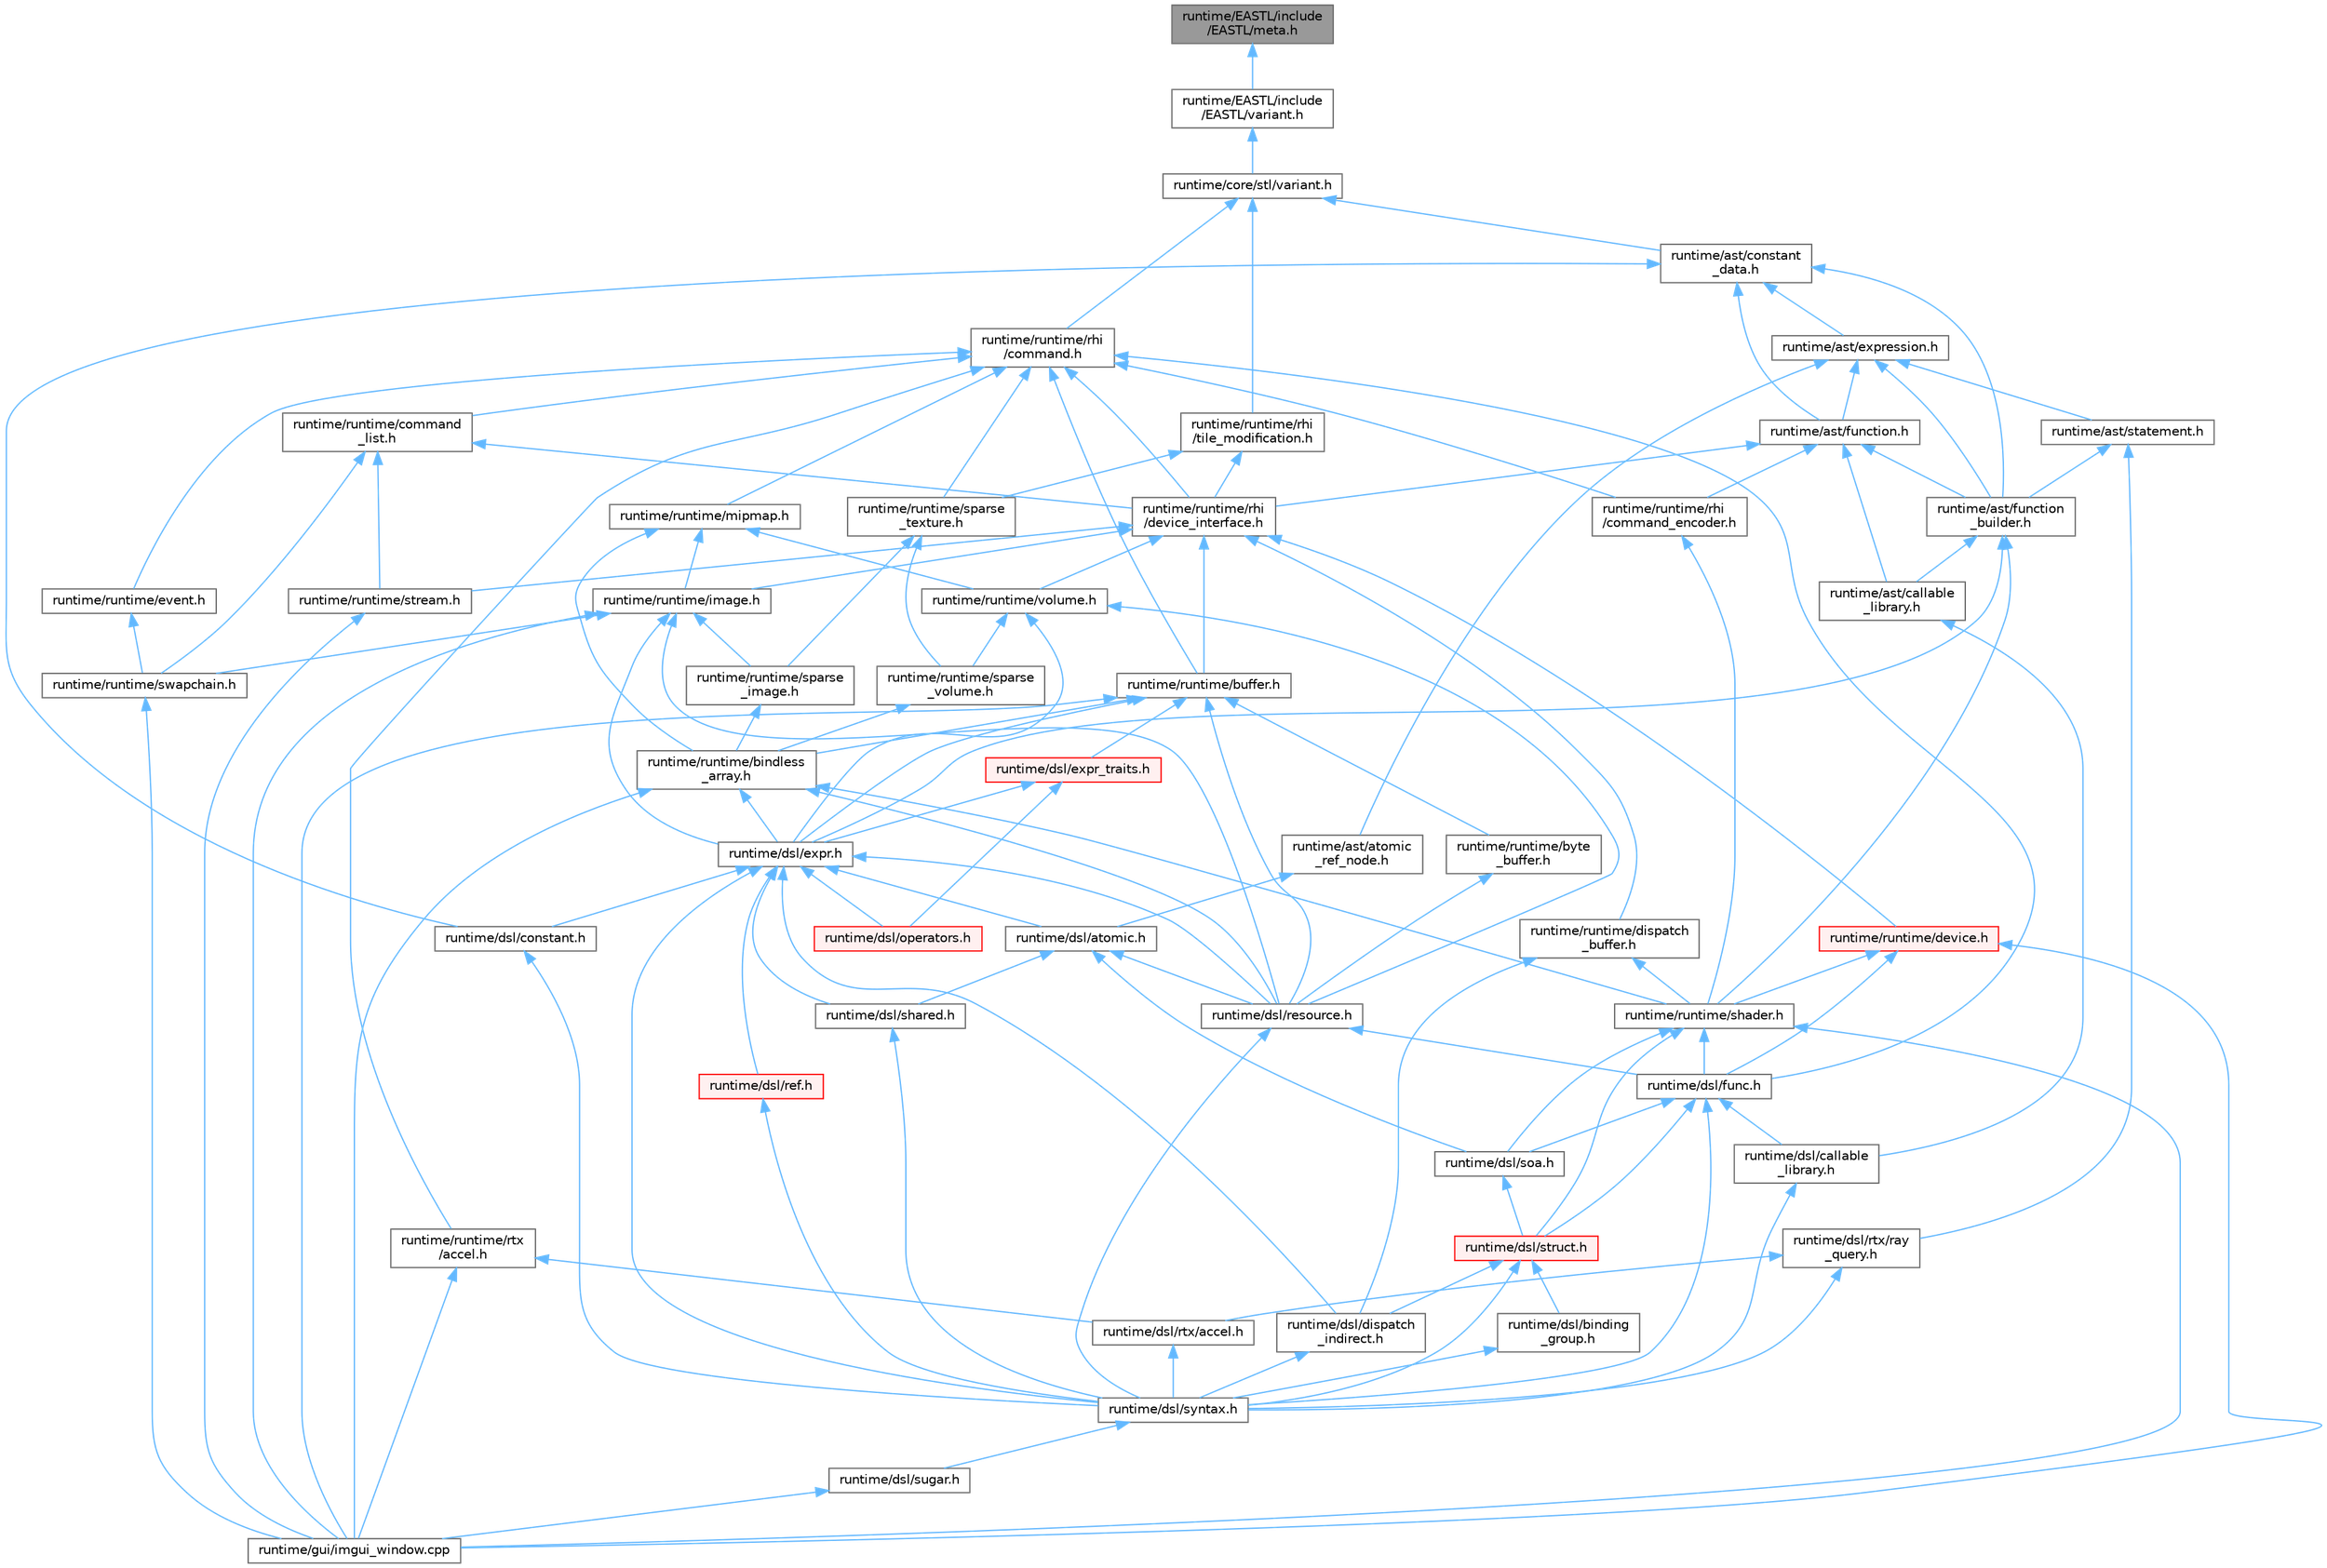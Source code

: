 digraph "runtime/EASTL/include/EASTL/meta.h"
{
 // LATEX_PDF_SIZE
  bgcolor="transparent";
  edge [fontname=Helvetica,fontsize=10,labelfontname=Helvetica,labelfontsize=10];
  node [fontname=Helvetica,fontsize=10,shape=box,height=0.2,width=0.4];
  Node1 [id="Node000001",label="runtime/EASTL/include\l/EASTL/meta.h",height=0.2,width=0.4,color="gray40", fillcolor="grey60", style="filled", fontcolor="black",tooltip=" "];
  Node1 -> Node2 [id="edge1_Node000001_Node000002",dir="back",color="steelblue1",style="solid",tooltip=" "];
  Node2 [id="Node000002",label="runtime/EASTL/include\l/EASTL/variant.h",height=0.2,width=0.4,color="grey40", fillcolor="white", style="filled",URL="$_e_a_s_t_l_2include_2_e_a_s_t_l_2variant_8h.html",tooltip=" "];
  Node2 -> Node3 [id="edge2_Node000002_Node000003",dir="back",color="steelblue1",style="solid",tooltip=" "];
  Node3 [id="Node000003",label="runtime/core/stl/variant.h",height=0.2,width=0.4,color="grey40", fillcolor="white", style="filled",URL="$core_2stl_2variant_8h.html",tooltip=" "];
  Node3 -> Node4 [id="edge3_Node000003_Node000004",dir="back",color="steelblue1",style="solid",tooltip=" "];
  Node4 [id="Node000004",label="runtime/ast/constant\l_data.h",height=0.2,width=0.4,color="grey40", fillcolor="white", style="filled",URL="$constant__data_8h.html",tooltip=" "];
  Node4 -> Node5 [id="edge4_Node000004_Node000005",dir="back",color="steelblue1",style="solid",tooltip=" "];
  Node5 [id="Node000005",label="runtime/ast/expression.h",height=0.2,width=0.4,color="grey40", fillcolor="white", style="filled",URL="$expression_8h.html",tooltip=" "];
  Node5 -> Node6 [id="edge5_Node000005_Node000006",dir="back",color="steelblue1",style="solid",tooltip=" "];
  Node6 [id="Node000006",label="runtime/ast/atomic\l_ref_node.h",height=0.2,width=0.4,color="grey40", fillcolor="white", style="filled",URL="$atomic__ref__node_8h.html",tooltip=" "];
  Node6 -> Node7 [id="edge6_Node000006_Node000007",dir="back",color="steelblue1",style="solid",tooltip=" "];
  Node7 [id="Node000007",label="runtime/dsl/atomic.h",height=0.2,width=0.4,color="grey40", fillcolor="white", style="filled",URL="$dsl_2atomic_8h.html",tooltip=" "];
  Node7 -> Node8 [id="edge7_Node000007_Node000008",dir="back",color="steelblue1",style="solid",tooltip=" "];
  Node8 [id="Node000008",label="runtime/dsl/resource.h",height=0.2,width=0.4,color="grey40", fillcolor="white", style="filled",URL="$dsl_2resource_8h.html",tooltip=" "];
  Node8 -> Node9 [id="edge8_Node000008_Node000009",dir="back",color="steelblue1",style="solid",tooltip=" "];
  Node9 [id="Node000009",label="runtime/dsl/func.h",height=0.2,width=0.4,color="grey40", fillcolor="white", style="filled",URL="$func_8h.html",tooltip=" "];
  Node9 -> Node10 [id="edge9_Node000009_Node000010",dir="back",color="steelblue1",style="solid",tooltip=" "];
  Node10 [id="Node000010",label="runtime/dsl/callable\l_library.h",height=0.2,width=0.4,color="grey40", fillcolor="white", style="filled",URL="$dsl_2callable__library_8h.html",tooltip=" "];
  Node10 -> Node11 [id="edge10_Node000010_Node000011",dir="back",color="steelblue1",style="solid",tooltip=" "];
  Node11 [id="Node000011",label="runtime/dsl/syntax.h",height=0.2,width=0.4,color="grey40", fillcolor="white", style="filled",URL="$syntax_8h.html",tooltip=" "];
  Node11 -> Node12 [id="edge11_Node000011_Node000012",dir="back",color="steelblue1",style="solid",tooltip=" "];
  Node12 [id="Node000012",label="runtime/dsl/sugar.h",height=0.2,width=0.4,color="grey40", fillcolor="white", style="filled",URL="$sugar_8h.html",tooltip=" "];
  Node12 -> Node13 [id="edge12_Node000012_Node000013",dir="back",color="steelblue1",style="solid",tooltip=" "];
  Node13 [id="Node000013",label="runtime/gui/imgui_window.cpp",height=0.2,width=0.4,color="grey40", fillcolor="white", style="filled",URL="$imgui__window_8cpp.html",tooltip=" "];
  Node9 -> Node14 [id="edge13_Node000009_Node000014",dir="back",color="steelblue1",style="solid",tooltip=" "];
  Node14 [id="Node000014",label="runtime/dsl/soa.h",height=0.2,width=0.4,color="grey40", fillcolor="white", style="filled",URL="$soa_8h.html",tooltip=" "];
  Node14 -> Node15 [id="edge14_Node000014_Node000015",dir="back",color="steelblue1",style="solid",tooltip=" "];
  Node15 [id="Node000015",label="runtime/dsl/struct.h",height=0.2,width=0.4,color="red", fillcolor="#FFF0F0", style="filled",URL="$struct_8h.html",tooltip=" "];
  Node15 -> Node16 [id="edge15_Node000015_Node000016",dir="back",color="steelblue1",style="solid",tooltip=" "];
  Node16 [id="Node000016",label="runtime/dsl/binding\l_group.h",height=0.2,width=0.4,color="grey40", fillcolor="white", style="filled",URL="$binding__group_8h.html",tooltip=" "];
  Node16 -> Node11 [id="edge16_Node000016_Node000011",dir="back",color="steelblue1",style="solid",tooltip=" "];
  Node15 -> Node17 [id="edge17_Node000015_Node000017",dir="back",color="steelblue1",style="solid",tooltip=" "];
  Node17 [id="Node000017",label="runtime/dsl/dispatch\l_indirect.h",height=0.2,width=0.4,color="grey40", fillcolor="white", style="filled",URL="$dispatch__indirect_8h.html",tooltip=" "];
  Node17 -> Node11 [id="edge18_Node000017_Node000011",dir="back",color="steelblue1",style="solid",tooltip=" "];
  Node15 -> Node11 [id="edge19_Node000015_Node000011",dir="back",color="steelblue1",style="solid",tooltip=" "];
  Node9 -> Node15 [id="edge20_Node000009_Node000015",dir="back",color="steelblue1",style="solid",tooltip=" "];
  Node9 -> Node11 [id="edge21_Node000009_Node000011",dir="back",color="steelblue1",style="solid",tooltip=" "];
  Node8 -> Node11 [id="edge22_Node000008_Node000011",dir="back",color="steelblue1",style="solid",tooltip=" "];
  Node7 -> Node25 [id="edge23_Node000007_Node000025",dir="back",color="steelblue1",style="solid",tooltip=" "];
  Node25 [id="Node000025",label="runtime/dsl/shared.h",height=0.2,width=0.4,color="grey40", fillcolor="white", style="filled",URL="$shared_8h.html",tooltip=" "];
  Node25 -> Node11 [id="edge24_Node000025_Node000011",dir="back",color="steelblue1",style="solid",tooltip=" "];
  Node7 -> Node14 [id="edge25_Node000007_Node000014",dir="back",color="steelblue1",style="solid",tooltip=" "];
  Node5 -> Node26 [id="edge26_Node000005_Node000026",dir="back",color="steelblue1",style="solid",tooltip=" "];
  Node26 [id="Node000026",label="runtime/ast/function.h",height=0.2,width=0.4,color="grey40", fillcolor="white", style="filled",URL="$ast_2function_8h.html",tooltip=" "];
  Node26 -> Node27 [id="edge27_Node000026_Node000027",dir="back",color="steelblue1",style="solid",tooltip=" "];
  Node27 [id="Node000027",label="runtime/ast/callable\l_library.h",height=0.2,width=0.4,color="grey40", fillcolor="white", style="filled",URL="$ast_2callable__library_8h.html",tooltip=" "];
  Node27 -> Node10 [id="edge28_Node000027_Node000010",dir="back",color="steelblue1",style="solid",tooltip=" "];
  Node26 -> Node28 [id="edge29_Node000026_Node000028",dir="back",color="steelblue1",style="solid",tooltip=" "];
  Node28 [id="Node000028",label="runtime/ast/function\l_builder.h",height=0.2,width=0.4,color="grey40", fillcolor="white", style="filled",URL="$function__builder_8h.html",tooltip=" "];
  Node28 -> Node27 [id="edge30_Node000028_Node000027",dir="back",color="steelblue1",style="solid",tooltip=" "];
  Node28 -> Node29 [id="edge31_Node000028_Node000029",dir="back",color="steelblue1",style="solid",tooltip=" "];
  Node29 [id="Node000029",label="runtime/dsl/expr.h",height=0.2,width=0.4,color="grey40", fillcolor="white", style="filled",URL="$expr_8h.html",tooltip=" "];
  Node29 -> Node7 [id="edge32_Node000029_Node000007",dir="back",color="steelblue1",style="solid",tooltip=" "];
  Node29 -> Node30 [id="edge33_Node000029_Node000030",dir="back",color="steelblue1",style="solid",tooltip=" "];
  Node30 [id="Node000030",label="runtime/dsl/constant.h",height=0.2,width=0.4,color="grey40", fillcolor="white", style="filled",URL="$constant_8h.html",tooltip=" "];
  Node30 -> Node11 [id="edge34_Node000030_Node000011",dir="back",color="steelblue1",style="solid",tooltip=" "];
  Node29 -> Node17 [id="edge35_Node000029_Node000017",dir="back",color="steelblue1",style="solid",tooltip=" "];
  Node29 -> Node31 [id="edge36_Node000029_Node000031",dir="back",color="steelblue1",style="solid",tooltip=" "];
  Node31 [id="Node000031",label="runtime/dsl/operators.h",height=0.2,width=0.4,color="red", fillcolor="#FFF0F0", style="filled",URL="$operators_8h.html",tooltip=" "];
  Node29 -> Node36 [id="edge37_Node000029_Node000036",dir="back",color="steelblue1",style="solid",tooltip=" "];
  Node36 [id="Node000036",label="runtime/dsl/ref.h",height=0.2,width=0.4,color="red", fillcolor="#FFF0F0", style="filled",URL="$ref_8h.html",tooltip=" "];
  Node36 -> Node11 [id="edge38_Node000036_Node000011",dir="back",color="steelblue1",style="solid",tooltip=" "];
  Node29 -> Node8 [id="edge39_Node000029_Node000008",dir="back",color="steelblue1",style="solid",tooltip=" "];
  Node29 -> Node25 [id="edge40_Node000029_Node000025",dir="back",color="steelblue1",style="solid",tooltip=" "];
  Node29 -> Node11 [id="edge41_Node000029_Node000011",dir="back",color="steelblue1",style="solid",tooltip=" "];
  Node28 -> Node39 [id="edge42_Node000028_Node000039",dir="back",color="steelblue1",style="solid",tooltip=" "];
  Node39 [id="Node000039",label="runtime/runtime/shader.h",height=0.2,width=0.4,color="grey40", fillcolor="white", style="filled",URL="$shader_8h.html",tooltip=" "];
  Node39 -> Node9 [id="edge43_Node000039_Node000009",dir="back",color="steelblue1",style="solid",tooltip=" "];
  Node39 -> Node14 [id="edge44_Node000039_Node000014",dir="back",color="steelblue1",style="solid",tooltip=" "];
  Node39 -> Node15 [id="edge45_Node000039_Node000015",dir="back",color="steelblue1",style="solid",tooltip=" "];
  Node39 -> Node13 [id="edge46_Node000039_Node000013",dir="back",color="steelblue1",style="solid",tooltip=" "];
  Node26 -> Node40 [id="edge47_Node000026_Node000040",dir="back",color="steelblue1",style="solid",tooltip=" "];
  Node40 [id="Node000040",label="runtime/runtime/rhi\l/command_encoder.h",height=0.2,width=0.4,color="grey40", fillcolor="white", style="filled",URL="$command__encoder_8h.html",tooltip=" "];
  Node40 -> Node39 [id="edge48_Node000040_Node000039",dir="back",color="steelblue1",style="solid",tooltip=" "];
  Node26 -> Node41 [id="edge49_Node000026_Node000041",dir="back",color="steelblue1",style="solid",tooltip=" "];
  Node41 [id="Node000041",label="runtime/runtime/rhi\l/device_interface.h",height=0.2,width=0.4,color="grey40", fillcolor="white", style="filled",URL="$device__interface_8h.html",tooltip=" "];
  Node41 -> Node42 [id="edge50_Node000041_Node000042",dir="back",color="steelblue1",style="solid",tooltip=" "];
  Node42 [id="Node000042",label="runtime/runtime/buffer.h",height=0.2,width=0.4,color="grey40", fillcolor="white", style="filled",URL="$buffer_8h.html",tooltip=" "];
  Node42 -> Node29 [id="edge51_Node000042_Node000029",dir="back",color="steelblue1",style="solid",tooltip=" "];
  Node42 -> Node43 [id="edge52_Node000042_Node000043",dir="back",color="steelblue1",style="solid",tooltip=" "];
  Node43 [id="Node000043",label="runtime/dsl/expr_traits.h",height=0.2,width=0.4,color="red", fillcolor="#FFF0F0", style="filled",URL="$expr__traits_8h.html",tooltip=" "];
  Node43 -> Node29 [id="edge53_Node000043_Node000029",dir="back",color="steelblue1",style="solid",tooltip=" "];
  Node43 -> Node31 [id="edge54_Node000043_Node000031",dir="back",color="steelblue1",style="solid",tooltip=" "];
  Node42 -> Node8 [id="edge55_Node000042_Node000008",dir="back",color="steelblue1",style="solid",tooltip=" "];
  Node42 -> Node13 [id="edge56_Node000042_Node000013",dir="back",color="steelblue1",style="solid",tooltip=" "];
  Node42 -> Node44 [id="edge57_Node000042_Node000044",dir="back",color="steelblue1",style="solid",tooltip=" "];
  Node44 [id="Node000044",label="runtime/runtime/bindless\l_array.h",height=0.2,width=0.4,color="grey40", fillcolor="white", style="filled",URL="$bindless__array_8h.html",tooltip=" "];
  Node44 -> Node29 [id="edge58_Node000044_Node000029",dir="back",color="steelblue1",style="solid",tooltip=" "];
  Node44 -> Node8 [id="edge59_Node000044_Node000008",dir="back",color="steelblue1",style="solid",tooltip=" "];
  Node44 -> Node13 [id="edge60_Node000044_Node000013",dir="back",color="steelblue1",style="solid",tooltip=" "];
  Node44 -> Node39 [id="edge61_Node000044_Node000039",dir="back",color="steelblue1",style="solid",tooltip=" "];
  Node42 -> Node45 [id="edge62_Node000042_Node000045",dir="back",color="steelblue1",style="solid",tooltip=" "];
  Node45 [id="Node000045",label="runtime/runtime/byte\l_buffer.h",height=0.2,width=0.4,color="grey40", fillcolor="white", style="filled",URL="$byte__buffer_8h.html",tooltip=" "];
  Node45 -> Node8 [id="edge63_Node000045_Node000008",dir="back",color="steelblue1",style="solid",tooltip=" "];
  Node41 -> Node46 [id="edge64_Node000041_Node000046",dir="back",color="steelblue1",style="solid",tooltip=" "];
  Node46 [id="Node000046",label="runtime/runtime/device.h",height=0.2,width=0.4,color="red", fillcolor="#FFF0F0", style="filled",URL="$device_8h.html",tooltip=" "];
  Node46 -> Node9 [id="edge65_Node000046_Node000009",dir="back",color="steelblue1",style="solid",tooltip=" "];
  Node46 -> Node13 [id="edge66_Node000046_Node000013",dir="back",color="steelblue1",style="solid",tooltip=" "];
  Node46 -> Node39 [id="edge67_Node000046_Node000039",dir="back",color="steelblue1",style="solid",tooltip=" "];
  Node41 -> Node48 [id="edge68_Node000041_Node000048",dir="back",color="steelblue1",style="solid",tooltip=" "];
  Node48 [id="Node000048",label="runtime/runtime/dispatch\l_buffer.h",height=0.2,width=0.4,color="grey40", fillcolor="white", style="filled",URL="$dispatch__buffer_8h.html",tooltip=" "];
  Node48 -> Node17 [id="edge69_Node000048_Node000017",dir="back",color="steelblue1",style="solid",tooltip=" "];
  Node48 -> Node39 [id="edge70_Node000048_Node000039",dir="back",color="steelblue1",style="solid",tooltip=" "];
  Node41 -> Node49 [id="edge71_Node000041_Node000049",dir="back",color="steelblue1",style="solid",tooltip=" "];
  Node49 [id="Node000049",label="runtime/runtime/image.h",height=0.2,width=0.4,color="grey40", fillcolor="white", style="filled",URL="$image_8h.html",tooltip=" "];
  Node49 -> Node29 [id="edge72_Node000049_Node000029",dir="back",color="steelblue1",style="solid",tooltip=" "];
  Node49 -> Node8 [id="edge73_Node000049_Node000008",dir="back",color="steelblue1",style="solid",tooltip=" "];
  Node49 -> Node13 [id="edge74_Node000049_Node000013",dir="back",color="steelblue1",style="solid",tooltip=" "];
  Node49 -> Node50 [id="edge75_Node000049_Node000050",dir="back",color="steelblue1",style="solid",tooltip=" "];
  Node50 [id="Node000050",label="runtime/runtime/sparse\l_image.h",height=0.2,width=0.4,color="grey40", fillcolor="white", style="filled",URL="$sparse__image_8h.html",tooltip=" "];
  Node50 -> Node44 [id="edge76_Node000050_Node000044",dir="back",color="steelblue1",style="solid",tooltip=" "];
  Node49 -> Node51 [id="edge77_Node000049_Node000051",dir="back",color="steelblue1",style="solid",tooltip=" "];
  Node51 [id="Node000051",label="runtime/runtime/swapchain.h",height=0.2,width=0.4,color="grey40", fillcolor="white", style="filled",URL="$swapchain_8h.html",tooltip=" "];
  Node51 -> Node13 [id="edge78_Node000051_Node000013",dir="back",color="steelblue1",style="solid",tooltip=" "];
  Node41 -> Node52 [id="edge79_Node000041_Node000052",dir="back",color="steelblue1",style="solid",tooltip=" "];
  Node52 [id="Node000052",label="runtime/runtime/stream.h",height=0.2,width=0.4,color="grey40", fillcolor="white", style="filled",URL="$stream_8h.html",tooltip=" "];
  Node52 -> Node13 [id="edge80_Node000052_Node000013",dir="back",color="steelblue1",style="solid",tooltip=" "];
  Node41 -> Node53 [id="edge81_Node000041_Node000053",dir="back",color="steelblue1",style="solid",tooltip=" "];
  Node53 [id="Node000053",label="runtime/runtime/volume.h",height=0.2,width=0.4,color="grey40", fillcolor="white", style="filled",URL="$volume_8h.html",tooltip=" "];
  Node53 -> Node29 [id="edge82_Node000053_Node000029",dir="back",color="steelblue1",style="solid",tooltip=" "];
  Node53 -> Node8 [id="edge83_Node000053_Node000008",dir="back",color="steelblue1",style="solid",tooltip=" "];
  Node53 -> Node54 [id="edge84_Node000053_Node000054",dir="back",color="steelblue1",style="solid",tooltip=" "];
  Node54 [id="Node000054",label="runtime/runtime/sparse\l_volume.h",height=0.2,width=0.4,color="grey40", fillcolor="white", style="filled",URL="$sparse__volume_8h.html",tooltip=" "];
  Node54 -> Node44 [id="edge85_Node000054_Node000044",dir="back",color="steelblue1",style="solid",tooltip=" "];
  Node5 -> Node28 [id="edge86_Node000005_Node000028",dir="back",color="steelblue1",style="solid",tooltip=" "];
  Node5 -> Node55 [id="edge87_Node000005_Node000055",dir="back",color="steelblue1",style="solid",tooltip=" "];
  Node55 [id="Node000055",label="runtime/ast/statement.h",height=0.2,width=0.4,color="grey40", fillcolor="white", style="filled",URL="$statement_8h.html",tooltip=" "];
  Node55 -> Node28 [id="edge88_Node000055_Node000028",dir="back",color="steelblue1",style="solid",tooltip=" "];
  Node55 -> Node21 [id="edge89_Node000055_Node000021",dir="back",color="steelblue1",style="solid",tooltip=" "];
  Node21 [id="Node000021",label="runtime/dsl/rtx/ray\l_query.h",height=0.2,width=0.4,color="grey40", fillcolor="white", style="filled",URL="$ray__query_8h.html",tooltip=" "];
  Node21 -> Node20 [id="edge90_Node000021_Node000020",dir="back",color="steelblue1",style="solid",tooltip=" "];
  Node20 [id="Node000020",label="runtime/dsl/rtx/accel.h",height=0.2,width=0.4,color="grey40", fillcolor="white", style="filled",URL="$dsl_2rtx_2accel_8h.html",tooltip=" "];
  Node20 -> Node11 [id="edge91_Node000020_Node000011",dir="back",color="steelblue1",style="solid",tooltip=" "];
  Node21 -> Node11 [id="edge92_Node000021_Node000011",dir="back",color="steelblue1",style="solid",tooltip=" "];
  Node4 -> Node26 [id="edge93_Node000004_Node000026",dir="back",color="steelblue1",style="solid",tooltip=" "];
  Node4 -> Node28 [id="edge94_Node000004_Node000028",dir="back",color="steelblue1",style="solid",tooltip=" "];
  Node4 -> Node30 [id="edge95_Node000004_Node000030",dir="back",color="steelblue1",style="solid",tooltip=" "];
  Node3 -> Node56 [id="edge96_Node000003_Node000056",dir="back",color="steelblue1",style="solid",tooltip=" "];
  Node56 [id="Node000056",label="runtime/runtime/rhi\l/command.h",height=0.2,width=0.4,color="grey40", fillcolor="white", style="filled",URL="$command_8h.html",tooltip=" "];
  Node56 -> Node9 [id="edge97_Node000056_Node000009",dir="back",color="steelblue1",style="solid",tooltip=" "];
  Node56 -> Node42 [id="edge98_Node000056_Node000042",dir="back",color="steelblue1",style="solid",tooltip=" "];
  Node56 -> Node57 [id="edge99_Node000056_Node000057",dir="back",color="steelblue1",style="solid",tooltip=" "];
  Node57 [id="Node000057",label="runtime/runtime/command\l_list.h",height=0.2,width=0.4,color="grey40", fillcolor="white", style="filled",URL="$command__list_8h.html",tooltip=" "];
  Node57 -> Node41 [id="edge100_Node000057_Node000041",dir="back",color="steelblue1",style="solid",tooltip=" "];
  Node57 -> Node52 [id="edge101_Node000057_Node000052",dir="back",color="steelblue1",style="solid",tooltip=" "];
  Node57 -> Node51 [id="edge102_Node000057_Node000051",dir="back",color="steelblue1",style="solid",tooltip=" "];
  Node56 -> Node58 [id="edge103_Node000056_Node000058",dir="back",color="steelblue1",style="solid",tooltip=" "];
  Node58 [id="Node000058",label="runtime/runtime/event.h",height=0.2,width=0.4,color="grey40", fillcolor="white", style="filled",URL="$event_8h.html",tooltip=" "];
  Node58 -> Node51 [id="edge104_Node000058_Node000051",dir="back",color="steelblue1",style="solid",tooltip=" "];
  Node56 -> Node59 [id="edge105_Node000056_Node000059",dir="back",color="steelblue1",style="solid",tooltip=" "];
  Node59 [id="Node000059",label="runtime/runtime/mipmap.h",height=0.2,width=0.4,color="grey40", fillcolor="white", style="filled",URL="$mipmap_8h.html",tooltip=" "];
  Node59 -> Node44 [id="edge106_Node000059_Node000044",dir="back",color="steelblue1",style="solid",tooltip=" "];
  Node59 -> Node49 [id="edge107_Node000059_Node000049",dir="back",color="steelblue1",style="solid",tooltip=" "];
  Node59 -> Node53 [id="edge108_Node000059_Node000053",dir="back",color="steelblue1",style="solid",tooltip=" "];
  Node56 -> Node40 [id="edge109_Node000056_Node000040",dir="back",color="steelblue1",style="solid",tooltip=" "];
  Node56 -> Node41 [id="edge110_Node000056_Node000041",dir="back",color="steelblue1",style="solid",tooltip=" "];
  Node56 -> Node60 [id="edge111_Node000056_Node000060",dir="back",color="steelblue1",style="solid",tooltip=" "];
  Node60 [id="Node000060",label="runtime/runtime/rtx\l/accel.h",height=0.2,width=0.4,color="grey40", fillcolor="white", style="filled",URL="$runtime_2rtx_2accel_8h.html",tooltip=" "];
  Node60 -> Node20 [id="edge112_Node000060_Node000020",dir="back",color="steelblue1",style="solid",tooltip=" "];
  Node60 -> Node13 [id="edge113_Node000060_Node000013",dir="back",color="steelblue1",style="solid",tooltip=" "];
  Node56 -> Node61 [id="edge114_Node000056_Node000061",dir="back",color="steelblue1",style="solid",tooltip=" "];
  Node61 [id="Node000061",label="runtime/runtime/sparse\l_texture.h",height=0.2,width=0.4,color="grey40", fillcolor="white", style="filled",URL="$sparse__texture_8h.html",tooltip=" "];
  Node61 -> Node50 [id="edge115_Node000061_Node000050",dir="back",color="steelblue1",style="solid",tooltip=" "];
  Node61 -> Node54 [id="edge116_Node000061_Node000054",dir="back",color="steelblue1",style="solid",tooltip=" "];
  Node3 -> Node62 [id="edge117_Node000003_Node000062",dir="back",color="steelblue1",style="solid",tooltip=" "];
  Node62 [id="Node000062",label="runtime/runtime/rhi\l/tile_modification.h",height=0.2,width=0.4,color="grey40", fillcolor="white", style="filled",URL="$tile__modification_8h.html",tooltip=" "];
  Node62 -> Node41 [id="edge118_Node000062_Node000041",dir="back",color="steelblue1",style="solid",tooltip=" "];
  Node62 -> Node61 [id="edge119_Node000062_Node000061",dir="back",color="steelblue1",style="solid",tooltip=" "];
}

